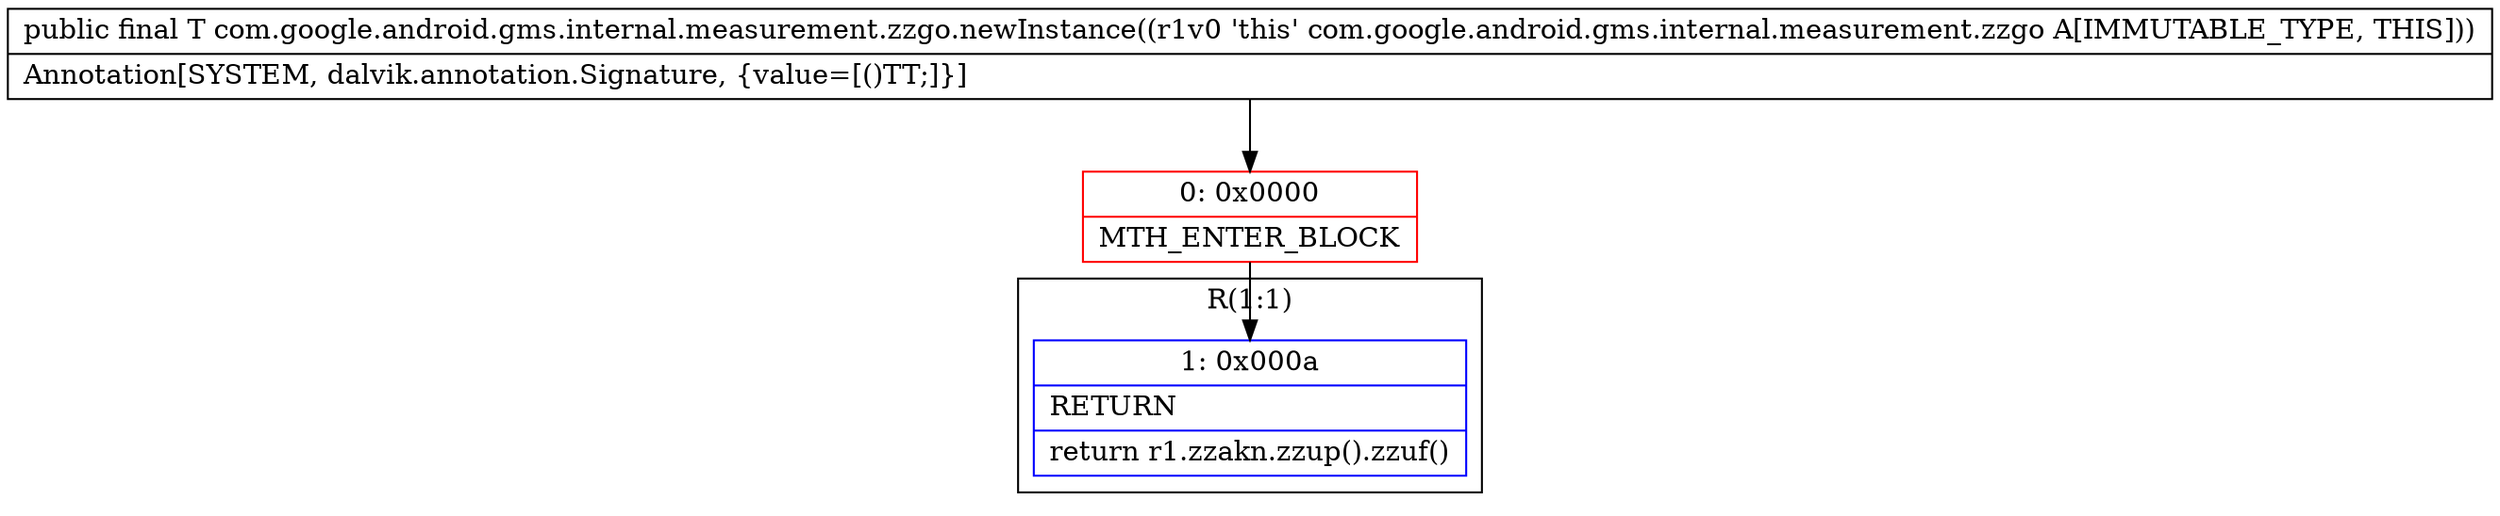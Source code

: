 digraph "CFG forcom.google.android.gms.internal.measurement.zzgo.newInstance()Ljava\/lang\/Object;" {
subgraph cluster_Region_883478920 {
label = "R(1:1)";
node [shape=record,color=blue];
Node_1 [shape=record,label="{1\:\ 0x000a|RETURN\l|return r1.zzakn.zzup().zzuf()\l}"];
}
Node_0 [shape=record,color=red,label="{0\:\ 0x0000|MTH_ENTER_BLOCK\l}"];
MethodNode[shape=record,label="{public final T com.google.android.gms.internal.measurement.zzgo.newInstance((r1v0 'this' com.google.android.gms.internal.measurement.zzgo A[IMMUTABLE_TYPE, THIS]))  | Annotation[SYSTEM, dalvik.annotation.Signature, \{value=[()TT;]\}]\l}"];
MethodNode -> Node_0;
Node_0 -> Node_1;
}

